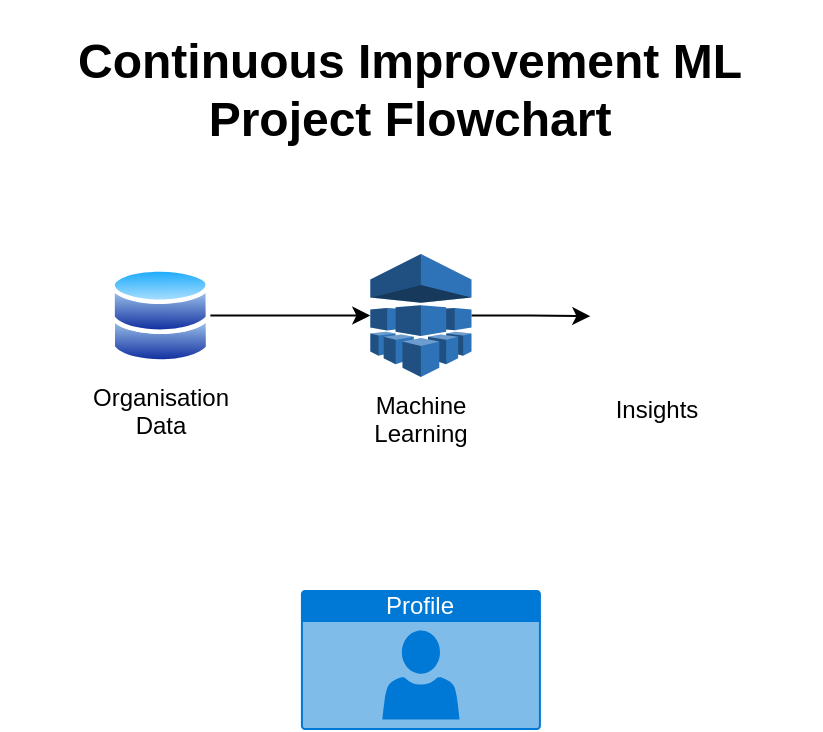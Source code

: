 <mxfile version="21.8.1" type="device">
  <diagram name="Page-1" id="2YBvvXClWsGukQMizWep">
    <mxGraphModel dx="1195" dy="621" grid="1" gridSize="10" guides="1" tooltips="1" connect="1" arrows="1" fold="1" page="1" pageScale="1" pageWidth="850" pageHeight="1100" math="0" shadow="0">
      <root>
        <mxCell id="0" />
        <mxCell id="1" parent="0" />
        <mxCell id="SCWPvQQhRMh5vSyVo1Tb-2" style="edgeStyle=orthogonalEdgeStyle;rounded=0;orthogonalLoop=1;jettySize=auto;html=1;entryX=0;entryY=0.5;entryDx=0;entryDy=0;entryPerimeter=0;" edge="1" parent="1" source="SCWPvQQhRMh5vSyVo1Tb-1" target="SCWPvQQhRMh5vSyVo1Tb-3">
          <mxGeometry relative="1" as="geometry">
            <mxPoint x="375.16" y="263.25" as="targetPoint" />
          </mxGeometry>
        </mxCell>
        <mxCell id="SCWPvQQhRMh5vSyVo1Tb-1" value="Organisation&lt;br&gt;Data" style="image;aspect=fixed;perimeter=ellipsePerimeter;html=1;align=center;shadow=0;dashed=0;spacingTop=3;image=img/lib/active_directory/databases.svg;" vertex="1" parent="1">
          <mxGeometry x="245.16" y="238.25" width="50" height="49" as="geometry" />
        </mxCell>
        <mxCell id="SCWPvQQhRMh5vSyVo1Tb-5" style="edgeStyle=orthogonalEdgeStyle;rounded=0;orthogonalLoop=1;jettySize=auto;html=1;entryX=0;entryY=0.5;entryDx=0;entryDy=0;" edge="1" parent="1" source="SCWPvQQhRMh5vSyVo1Tb-3" target="SCWPvQQhRMh5vSyVo1Tb-4">
          <mxGeometry relative="1" as="geometry" />
        </mxCell>
        <mxCell id="SCWPvQQhRMh5vSyVo1Tb-3" value="Machine&lt;br&gt;Learning" style="outlineConnect=0;dashed=0;verticalLabelPosition=bottom;verticalAlign=top;align=center;html=1;shape=mxgraph.aws3.machine_learning;fillColor=#2E73B8;gradientColor=none;" vertex="1" parent="1">
          <mxGeometry x="375.16" y="232" width="50.59" height="61.5" as="geometry" />
        </mxCell>
        <mxCell id="SCWPvQQhRMh5vSyVo1Tb-4" value="Insights" style="shape=image;html=1;verticalAlign=top;verticalLabelPosition=bottom;labelBackgroundColor=#ffffff;imageAspect=0;aspect=fixed;image=https://cdn1.iconfinder.com/data/icons/software-engineering-and-video-gaming/512/475_Idea_insight_key_lamp_lightbulb_Advertising_Promo_Creative_Process-128.png" vertex="1" parent="1">
          <mxGeometry x="485.16" y="230" width="66.25" height="66.25" as="geometry" />
        </mxCell>
        <mxCell id="SCWPvQQhRMh5vSyVo1Tb-8" value="&lt;h1&gt;Continuous Improvement ML Project Flowchart&lt;/h1&gt;" style="text;html=1;strokeColor=none;fillColor=none;align=center;verticalAlign=middle;whiteSpace=wrap;rounded=0;" vertex="1" parent="1">
          <mxGeometry x="190.29" y="120" width="410" height="60" as="geometry" />
        </mxCell>
        <mxCell id="SCWPvQQhRMh5vSyVo1Tb-9" value="Profile" style="html=1;whiteSpace=wrap;strokeColor=none;fillColor=#0079D6;labelPosition=center;verticalLabelPosition=middle;verticalAlign=top;align=center;fontSize=12;outlineConnect=0;spacingTop=-6;fontColor=#FFFFFF;sketch=0;shape=mxgraph.sitemap.profile;" vertex="1" parent="1">
          <mxGeometry x="340.46" y="400" width="120" height="70" as="geometry" />
        </mxCell>
      </root>
    </mxGraphModel>
  </diagram>
</mxfile>
